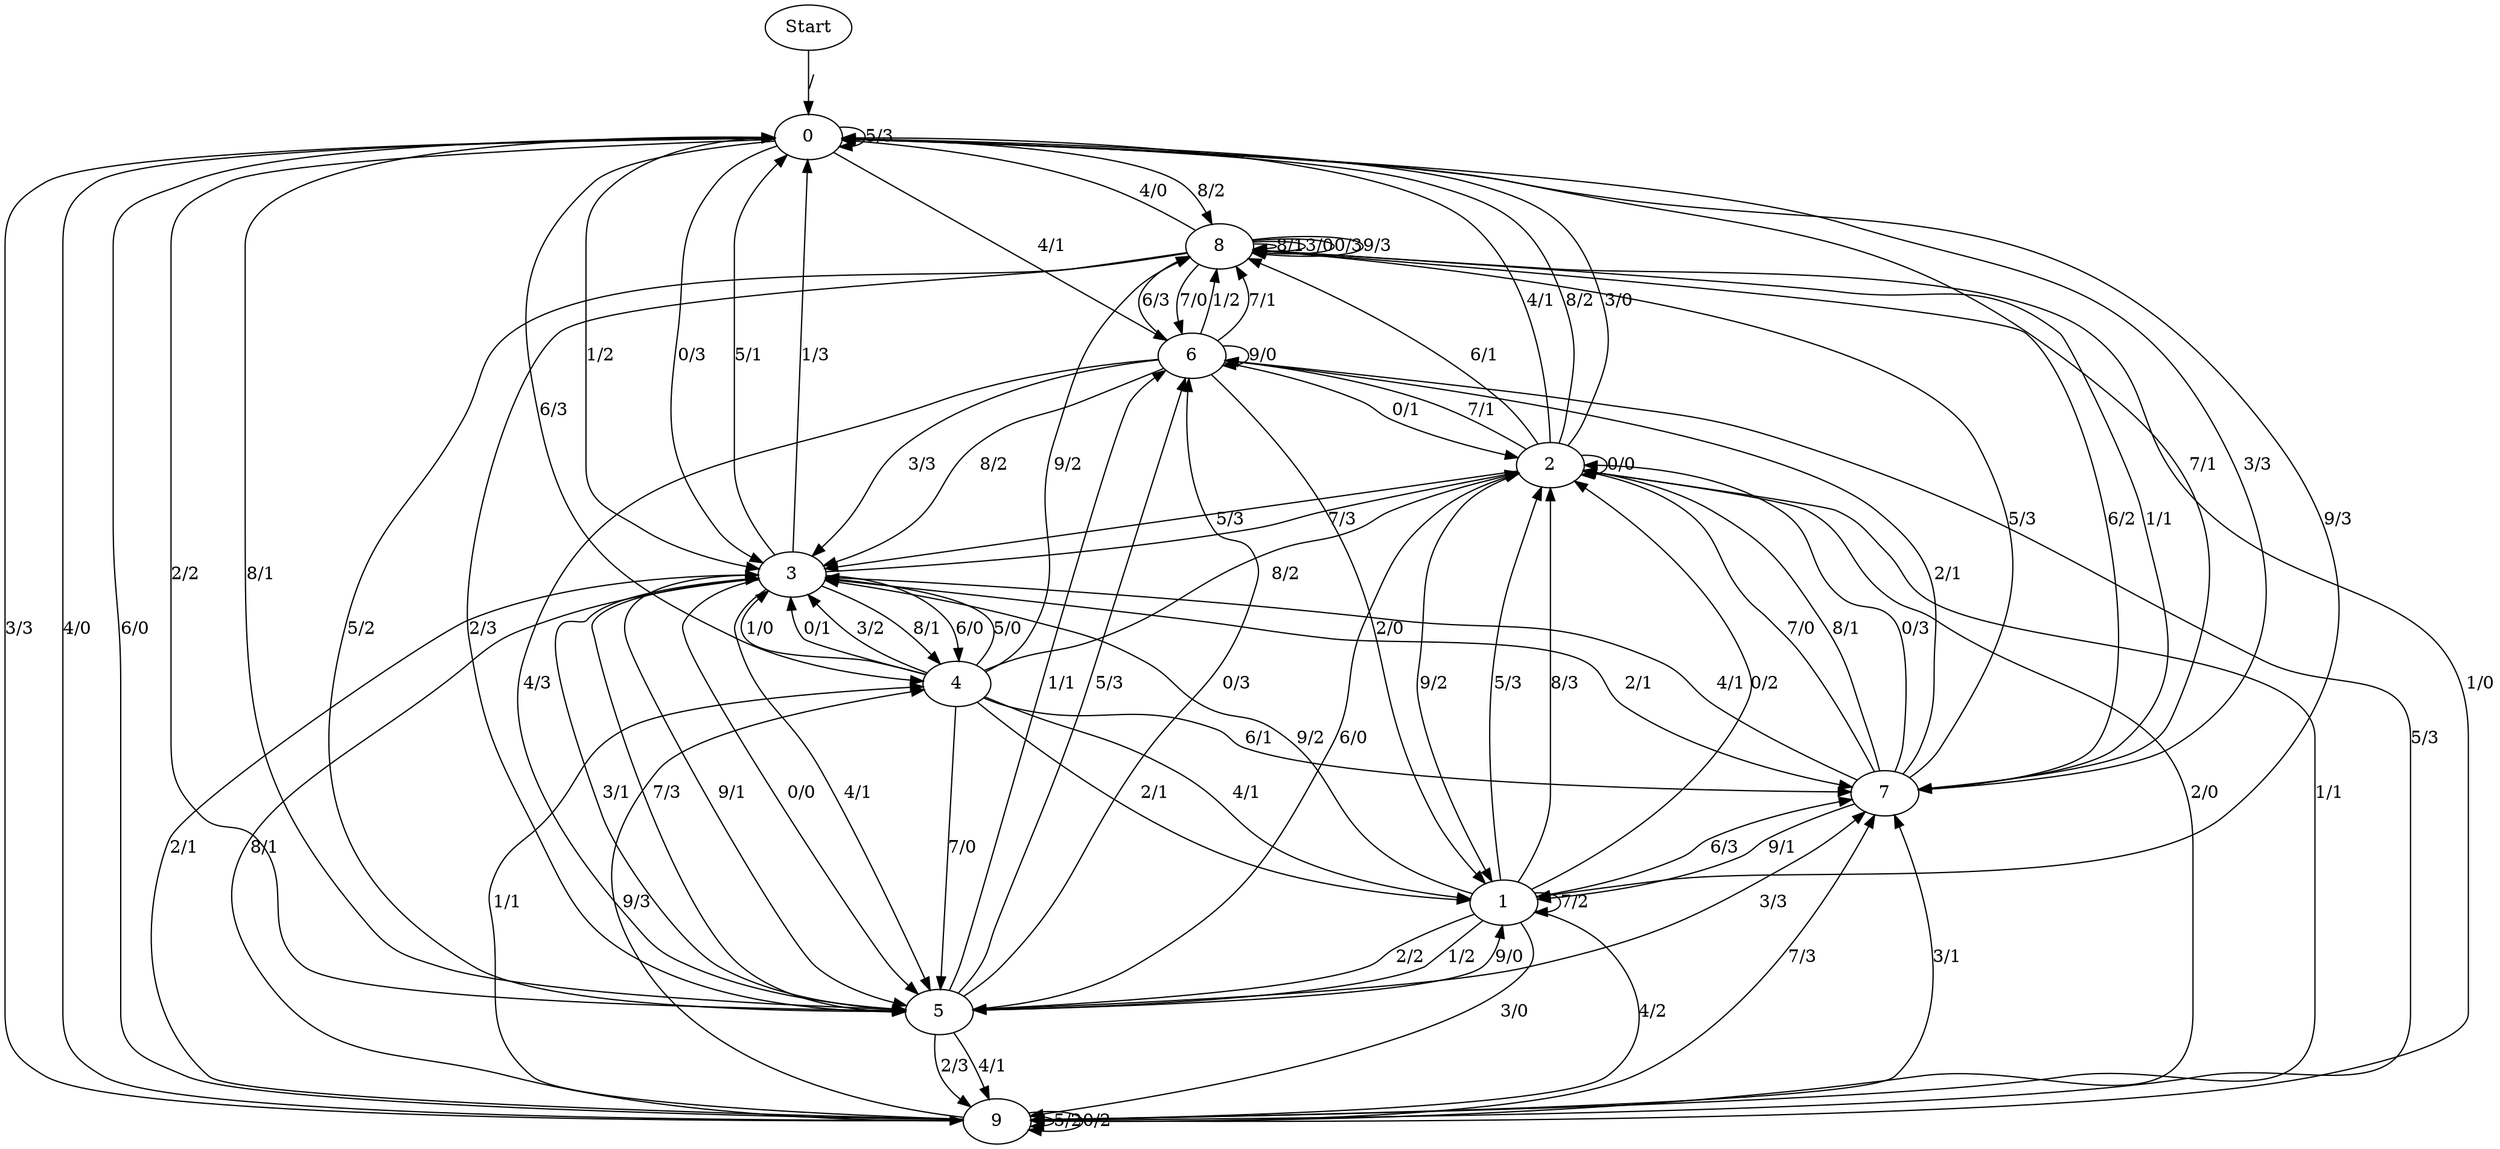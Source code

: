 digraph {
	Start -> 0 [label="/"]
	0 -> 8 [label="8/2"]
	0 -> 0 [label="5/3"]
	0 -> 9 [label="3/3"]
	0 -> 1 [label="9/3"]
	0 -> 5 [label="2/2"]
	0 -> 3 [label="1/2"]
	0 -> 7 [label="7/1"]
	0 -> 4 [label="6/3"]
	0 -> 3 [label="0/3"]
	0 -> 6 [label="4/1"]
	2 -> 9 [label="2/0"]
	2 -> 0 [label="4/1"]
	2 -> 0 [label="8/2"]
	2 -> 1 [label="9/2"]
	2 -> 8 [label="6/1"]
	2 -> 9 [label="1/1"]
	2 -> 0 [label="3/0"]
	2 -> 2 [label="0/0"]
	2 -> 3 [label="5/3"]
	2 -> 6 [label="7/1"]
	9 -> 3 [label="2/1"]
	9 -> 7 [label="3/1"]
	9 -> 4 [label="1/1"]
	9 -> 3 [label="8/1"]
	9 -> 7 [label="7/3"]
	9 -> 4 [label="9/3"]
	9 -> 9 [label="5/2"]
	9 -> 0 [label="4/0"]
	9 -> 9 [label="0/2"]
	9 -> 0 [label="6/0"]
	8 -> 5 [label="5/2"]
	8 -> 8 [label="8/1"]
	8 -> 8 [label="3/0"]
	8 -> 9 [label="1/0"]
	8 -> 0 [label="4/0"]
	8 -> 8 [label="0/3"]
	8 -> 7 [label="6/2"]
	8 -> 6 [label="7/0"]
	8 -> 8 [label="9/3"]
	8 -> 5 [label="2/3"]
	5 -> 2 [label="6/0"]
	5 -> 7 [label="3/3"]
	5 -> 6 [label="1/1"]
	5 -> 9 [label="2/3"]
	5 -> 1 [label="9/0"]
	5 -> 6 [label="5/3"]
	5 -> 3 [label="7/3"]
	5 -> 6 [label="0/3"]
	5 -> 9 [label="4/1"]
	5 -> 0 [label="8/1"]
	1 -> 2 [label="5/3"]
	1 -> 9 [label="4/2"]
	1 -> 7 [label="6/3"]
	1 -> 3 [label="9/2"]
	1 -> 5 [label="2/2"]
	1 -> 2 [label="8/3"]
	1 -> 2 [label="0/2"]
	1 -> 1 [label="7/2"]
	1 -> 9 [label="3/0"]
	1 -> 5 [label="1/2"]
	7 -> 8 [label="1/1"]
	7 -> 2 [label="0/3"]
	7 -> 2 [label="7/0"]
	7 -> 1 [label="9/1"]
	7 -> 0 [label="3/3"]
	7 -> 6 [label="2/1"]
	7 -> 3 [label="4/1"]
	7 -> 8 [label="5/3"]
	7 -> 2 [label="8/1"]
	6 -> 2 [label="0/1"]
	6 -> 8 [label="1/2"]
	6 -> 9 [label="5/3"]
	6 -> 3 [label="8/2"]
	6 -> 3 [label="3/3"]
	6 -> 1 [label="2/0"]
	6 -> 8 [label="7/1"]
	6 -> 6 [label="9/0"]
	6 -> 5 [label="4/3"]
	6 -> 8 [label="6/3"]
	3 -> 4 [label="8/1"]
	3 -> 5 [label="9/1"]
	3 -> 5 [label="0/0"]
	3 -> 5 [label="4/1"]
	3 -> 5 [label="3/1"]
	3 -> 7 [label="2/1"]
	3 -> 0 [label="5/1"]
	3 -> 4 [label="6/0"]
	3 -> 2 [label="7/3"]
	3 -> 0 [label="1/3"]
	4 -> 3 [label="5/0"]
	4 -> 8 [label="9/2"]
	4 -> 2 [label="8/2"]
	4 -> 3 [label="1/0"]
	4 -> 3 [label="0/1"]
	4 -> 1 [label="2/1"]
	4 -> 1 [label="4/1"]
	4 -> 5 [label="7/0"]
	4 -> 3 [label="3/2"]
	4 -> 7 [label="6/1"]
}